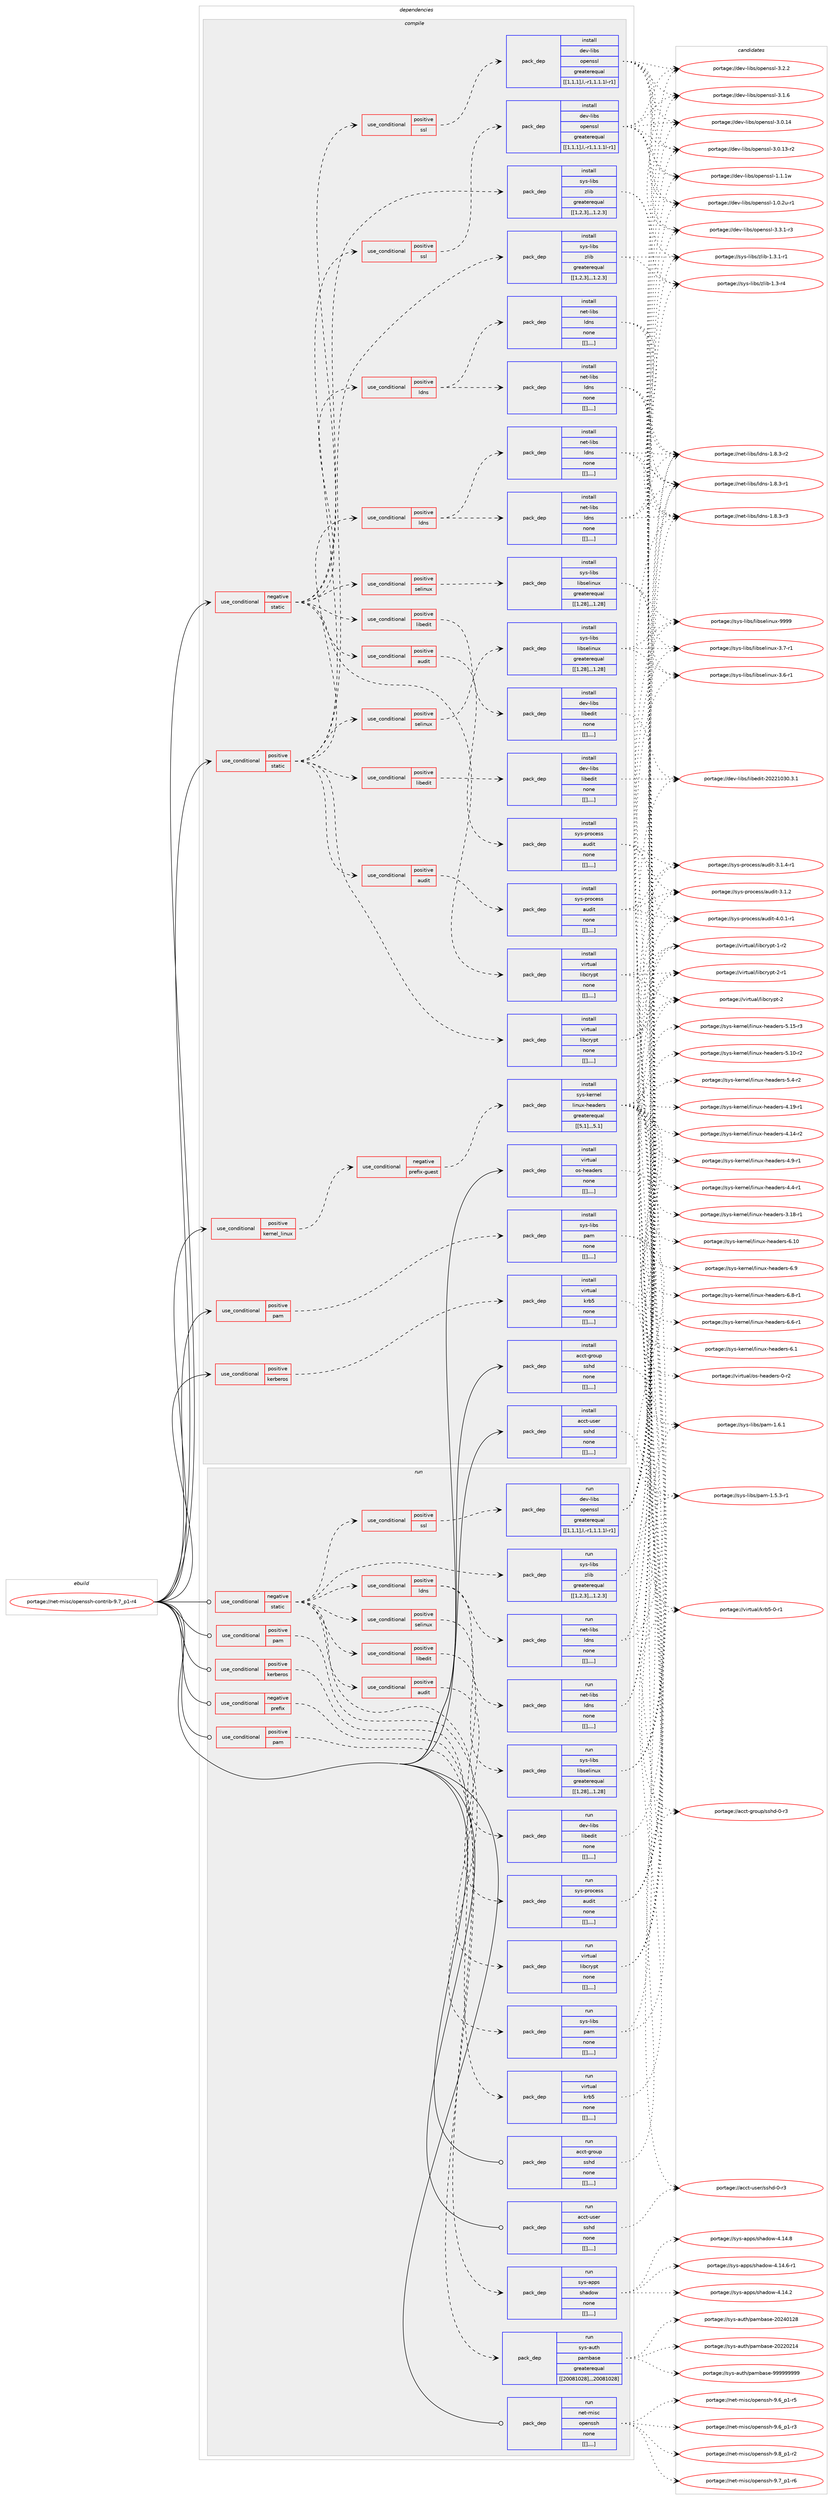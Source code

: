 digraph prolog {

# *************
# Graph options
# *************

newrank=true;
concentrate=true;
compound=true;
graph [rankdir=LR,fontname=Helvetica,fontsize=10,ranksep=1.5];#, ranksep=2.5, nodesep=0.2];
edge  [arrowhead=vee];
node  [fontname=Helvetica,fontsize=10];

# **********
# The ebuild
# **********

subgraph cluster_leftcol {
color=gray;
label=<<i>ebuild</i>>;
id [label="portage://net-misc/openssh-contrib-9.7_p1-r4", color=red, width=4, href="../net-misc/openssh-contrib-9.7_p1-r4.svg"];
}

# ****************
# The dependencies
# ****************

subgraph cluster_midcol {
color=gray;
label=<<i>dependencies</i>>;
subgraph cluster_compile {
fillcolor="#eeeeee";
style=filled;
label=<<i>compile</i>>;
subgraph cond102450 {
dependency390715 [label=<<TABLE BORDER="0" CELLBORDER="1" CELLSPACING="0" CELLPADDING="4"><TR><TD ROWSPAN="3" CELLPADDING="10">use_conditional</TD></TR><TR><TD>negative</TD></TR><TR><TD>static</TD></TR></TABLE>>, shape=none, color=red];
subgraph cond102451 {
dependency390716 [label=<<TABLE BORDER="0" CELLBORDER="1" CELLSPACING="0" CELLPADDING="4"><TR><TD ROWSPAN="3" CELLPADDING="10">use_conditional</TD></TR><TR><TD>positive</TD></TR><TR><TD>audit</TD></TR></TABLE>>, shape=none, color=red];
subgraph pack285420 {
dependency390717 [label=<<TABLE BORDER="0" CELLBORDER="1" CELLSPACING="0" CELLPADDING="4" WIDTH="220"><TR><TD ROWSPAN="6" CELLPADDING="30">pack_dep</TD></TR><TR><TD WIDTH="110">install</TD></TR><TR><TD>sys-process</TD></TR><TR><TD>audit</TD></TR><TR><TD>none</TD></TR><TR><TD>[[],,,,]</TD></TR></TABLE>>, shape=none, color=blue];
}
dependency390716:e -> dependency390717:w [weight=20,style="dashed",arrowhead="vee"];
}
dependency390715:e -> dependency390716:w [weight=20,style="dashed",arrowhead="vee"];
subgraph cond102452 {
dependency390718 [label=<<TABLE BORDER="0" CELLBORDER="1" CELLSPACING="0" CELLPADDING="4"><TR><TD ROWSPAN="3" CELLPADDING="10">use_conditional</TD></TR><TR><TD>positive</TD></TR><TR><TD>ldns</TD></TR></TABLE>>, shape=none, color=red];
subgraph pack285421 {
dependency390719 [label=<<TABLE BORDER="0" CELLBORDER="1" CELLSPACING="0" CELLPADDING="4" WIDTH="220"><TR><TD ROWSPAN="6" CELLPADDING="30">pack_dep</TD></TR><TR><TD WIDTH="110">install</TD></TR><TR><TD>net-libs</TD></TR><TR><TD>ldns</TD></TR><TR><TD>none</TD></TR><TR><TD>[[],,,,]</TD></TR></TABLE>>, shape=none, color=blue];
}
dependency390718:e -> dependency390719:w [weight=20,style="dashed",arrowhead="vee"];
subgraph pack285422 {
dependency390720 [label=<<TABLE BORDER="0" CELLBORDER="1" CELLSPACING="0" CELLPADDING="4" WIDTH="220"><TR><TD ROWSPAN="6" CELLPADDING="30">pack_dep</TD></TR><TR><TD WIDTH="110">install</TD></TR><TR><TD>net-libs</TD></TR><TR><TD>ldns</TD></TR><TR><TD>none</TD></TR><TR><TD>[[],,,,]</TD></TR></TABLE>>, shape=none, color=blue];
}
dependency390718:e -> dependency390720:w [weight=20,style="dashed",arrowhead="vee"];
}
dependency390715:e -> dependency390718:w [weight=20,style="dashed",arrowhead="vee"];
subgraph cond102453 {
dependency390721 [label=<<TABLE BORDER="0" CELLBORDER="1" CELLSPACING="0" CELLPADDING="4"><TR><TD ROWSPAN="3" CELLPADDING="10">use_conditional</TD></TR><TR><TD>positive</TD></TR><TR><TD>libedit</TD></TR></TABLE>>, shape=none, color=red];
subgraph pack285423 {
dependency390722 [label=<<TABLE BORDER="0" CELLBORDER="1" CELLSPACING="0" CELLPADDING="4" WIDTH="220"><TR><TD ROWSPAN="6" CELLPADDING="30">pack_dep</TD></TR><TR><TD WIDTH="110">install</TD></TR><TR><TD>dev-libs</TD></TR><TR><TD>libedit</TD></TR><TR><TD>none</TD></TR><TR><TD>[[],,,,]</TD></TR></TABLE>>, shape=none, color=blue];
}
dependency390721:e -> dependency390722:w [weight=20,style="dashed",arrowhead="vee"];
}
dependency390715:e -> dependency390721:w [weight=20,style="dashed",arrowhead="vee"];
subgraph cond102454 {
dependency390723 [label=<<TABLE BORDER="0" CELLBORDER="1" CELLSPACING="0" CELLPADDING="4"><TR><TD ROWSPAN="3" CELLPADDING="10">use_conditional</TD></TR><TR><TD>positive</TD></TR><TR><TD>selinux</TD></TR></TABLE>>, shape=none, color=red];
subgraph pack285424 {
dependency390724 [label=<<TABLE BORDER="0" CELLBORDER="1" CELLSPACING="0" CELLPADDING="4" WIDTH="220"><TR><TD ROWSPAN="6" CELLPADDING="30">pack_dep</TD></TR><TR><TD WIDTH="110">install</TD></TR><TR><TD>sys-libs</TD></TR><TR><TD>libselinux</TD></TR><TR><TD>greaterequal</TD></TR><TR><TD>[[1,28],,,1.28]</TD></TR></TABLE>>, shape=none, color=blue];
}
dependency390723:e -> dependency390724:w [weight=20,style="dashed",arrowhead="vee"];
}
dependency390715:e -> dependency390723:w [weight=20,style="dashed",arrowhead="vee"];
subgraph cond102455 {
dependency390725 [label=<<TABLE BORDER="0" CELLBORDER="1" CELLSPACING="0" CELLPADDING="4"><TR><TD ROWSPAN="3" CELLPADDING="10">use_conditional</TD></TR><TR><TD>positive</TD></TR><TR><TD>ssl</TD></TR></TABLE>>, shape=none, color=red];
subgraph pack285425 {
dependency390726 [label=<<TABLE BORDER="0" CELLBORDER="1" CELLSPACING="0" CELLPADDING="4" WIDTH="220"><TR><TD ROWSPAN="6" CELLPADDING="30">pack_dep</TD></TR><TR><TD WIDTH="110">install</TD></TR><TR><TD>dev-libs</TD></TR><TR><TD>openssl</TD></TR><TR><TD>greaterequal</TD></TR><TR><TD>[[1,1,1],l,-r1,1.1.1l-r1]</TD></TR></TABLE>>, shape=none, color=blue];
}
dependency390725:e -> dependency390726:w [weight=20,style="dashed",arrowhead="vee"];
}
dependency390715:e -> dependency390725:w [weight=20,style="dashed",arrowhead="vee"];
subgraph pack285426 {
dependency390727 [label=<<TABLE BORDER="0" CELLBORDER="1" CELLSPACING="0" CELLPADDING="4" WIDTH="220"><TR><TD ROWSPAN="6" CELLPADDING="30">pack_dep</TD></TR><TR><TD WIDTH="110">install</TD></TR><TR><TD>virtual</TD></TR><TR><TD>libcrypt</TD></TR><TR><TD>none</TD></TR><TR><TD>[[],,,,]</TD></TR></TABLE>>, shape=none, color=blue];
}
dependency390715:e -> dependency390727:w [weight=20,style="dashed",arrowhead="vee"];
subgraph pack285427 {
dependency390728 [label=<<TABLE BORDER="0" CELLBORDER="1" CELLSPACING="0" CELLPADDING="4" WIDTH="220"><TR><TD ROWSPAN="6" CELLPADDING="30">pack_dep</TD></TR><TR><TD WIDTH="110">install</TD></TR><TR><TD>sys-libs</TD></TR><TR><TD>zlib</TD></TR><TR><TD>greaterequal</TD></TR><TR><TD>[[1,2,3],,,1.2.3]</TD></TR></TABLE>>, shape=none, color=blue];
}
dependency390715:e -> dependency390728:w [weight=20,style="dashed",arrowhead="vee"];
}
id:e -> dependency390715:w [weight=20,style="solid",arrowhead="vee"];
subgraph cond102456 {
dependency390729 [label=<<TABLE BORDER="0" CELLBORDER="1" CELLSPACING="0" CELLPADDING="4"><TR><TD ROWSPAN="3" CELLPADDING="10">use_conditional</TD></TR><TR><TD>positive</TD></TR><TR><TD>kerberos</TD></TR></TABLE>>, shape=none, color=red];
subgraph pack285428 {
dependency390730 [label=<<TABLE BORDER="0" CELLBORDER="1" CELLSPACING="0" CELLPADDING="4" WIDTH="220"><TR><TD ROWSPAN="6" CELLPADDING="30">pack_dep</TD></TR><TR><TD WIDTH="110">install</TD></TR><TR><TD>virtual</TD></TR><TR><TD>krb5</TD></TR><TR><TD>none</TD></TR><TR><TD>[[],,,,]</TD></TR></TABLE>>, shape=none, color=blue];
}
dependency390729:e -> dependency390730:w [weight=20,style="dashed",arrowhead="vee"];
}
id:e -> dependency390729:w [weight=20,style="solid",arrowhead="vee"];
subgraph cond102457 {
dependency390731 [label=<<TABLE BORDER="0" CELLBORDER="1" CELLSPACING="0" CELLPADDING="4"><TR><TD ROWSPAN="3" CELLPADDING="10">use_conditional</TD></TR><TR><TD>positive</TD></TR><TR><TD>kernel_linux</TD></TR></TABLE>>, shape=none, color=red];
subgraph cond102458 {
dependency390732 [label=<<TABLE BORDER="0" CELLBORDER="1" CELLSPACING="0" CELLPADDING="4"><TR><TD ROWSPAN="3" CELLPADDING="10">use_conditional</TD></TR><TR><TD>negative</TD></TR><TR><TD>prefix-guest</TD></TR></TABLE>>, shape=none, color=red];
subgraph pack285429 {
dependency390733 [label=<<TABLE BORDER="0" CELLBORDER="1" CELLSPACING="0" CELLPADDING="4" WIDTH="220"><TR><TD ROWSPAN="6" CELLPADDING="30">pack_dep</TD></TR><TR><TD WIDTH="110">install</TD></TR><TR><TD>sys-kernel</TD></TR><TR><TD>linux-headers</TD></TR><TR><TD>greaterequal</TD></TR><TR><TD>[[5,1],,,5.1]</TD></TR></TABLE>>, shape=none, color=blue];
}
dependency390732:e -> dependency390733:w [weight=20,style="dashed",arrowhead="vee"];
}
dependency390731:e -> dependency390732:w [weight=20,style="dashed",arrowhead="vee"];
}
id:e -> dependency390731:w [weight=20,style="solid",arrowhead="vee"];
subgraph cond102459 {
dependency390734 [label=<<TABLE BORDER="0" CELLBORDER="1" CELLSPACING="0" CELLPADDING="4"><TR><TD ROWSPAN="3" CELLPADDING="10">use_conditional</TD></TR><TR><TD>positive</TD></TR><TR><TD>pam</TD></TR></TABLE>>, shape=none, color=red];
subgraph pack285430 {
dependency390735 [label=<<TABLE BORDER="0" CELLBORDER="1" CELLSPACING="0" CELLPADDING="4" WIDTH="220"><TR><TD ROWSPAN="6" CELLPADDING="30">pack_dep</TD></TR><TR><TD WIDTH="110">install</TD></TR><TR><TD>sys-libs</TD></TR><TR><TD>pam</TD></TR><TR><TD>none</TD></TR><TR><TD>[[],,,,]</TD></TR></TABLE>>, shape=none, color=blue];
}
dependency390734:e -> dependency390735:w [weight=20,style="dashed",arrowhead="vee"];
}
id:e -> dependency390734:w [weight=20,style="solid",arrowhead="vee"];
subgraph cond102460 {
dependency390736 [label=<<TABLE BORDER="0" CELLBORDER="1" CELLSPACING="0" CELLPADDING="4"><TR><TD ROWSPAN="3" CELLPADDING="10">use_conditional</TD></TR><TR><TD>positive</TD></TR><TR><TD>static</TD></TR></TABLE>>, shape=none, color=red];
subgraph cond102461 {
dependency390737 [label=<<TABLE BORDER="0" CELLBORDER="1" CELLSPACING="0" CELLPADDING="4"><TR><TD ROWSPAN="3" CELLPADDING="10">use_conditional</TD></TR><TR><TD>positive</TD></TR><TR><TD>audit</TD></TR></TABLE>>, shape=none, color=red];
subgraph pack285431 {
dependency390738 [label=<<TABLE BORDER="0" CELLBORDER="1" CELLSPACING="0" CELLPADDING="4" WIDTH="220"><TR><TD ROWSPAN="6" CELLPADDING="30">pack_dep</TD></TR><TR><TD WIDTH="110">install</TD></TR><TR><TD>sys-process</TD></TR><TR><TD>audit</TD></TR><TR><TD>none</TD></TR><TR><TD>[[],,,,]</TD></TR></TABLE>>, shape=none, color=blue];
}
dependency390737:e -> dependency390738:w [weight=20,style="dashed",arrowhead="vee"];
}
dependency390736:e -> dependency390737:w [weight=20,style="dashed",arrowhead="vee"];
subgraph cond102462 {
dependency390739 [label=<<TABLE BORDER="0" CELLBORDER="1" CELLSPACING="0" CELLPADDING="4"><TR><TD ROWSPAN="3" CELLPADDING="10">use_conditional</TD></TR><TR><TD>positive</TD></TR><TR><TD>ldns</TD></TR></TABLE>>, shape=none, color=red];
subgraph pack285432 {
dependency390740 [label=<<TABLE BORDER="0" CELLBORDER="1" CELLSPACING="0" CELLPADDING="4" WIDTH="220"><TR><TD ROWSPAN="6" CELLPADDING="30">pack_dep</TD></TR><TR><TD WIDTH="110">install</TD></TR><TR><TD>net-libs</TD></TR><TR><TD>ldns</TD></TR><TR><TD>none</TD></TR><TR><TD>[[],,,,]</TD></TR></TABLE>>, shape=none, color=blue];
}
dependency390739:e -> dependency390740:w [weight=20,style="dashed",arrowhead="vee"];
subgraph pack285433 {
dependency390741 [label=<<TABLE BORDER="0" CELLBORDER="1" CELLSPACING="0" CELLPADDING="4" WIDTH="220"><TR><TD ROWSPAN="6" CELLPADDING="30">pack_dep</TD></TR><TR><TD WIDTH="110">install</TD></TR><TR><TD>net-libs</TD></TR><TR><TD>ldns</TD></TR><TR><TD>none</TD></TR><TR><TD>[[],,,,]</TD></TR></TABLE>>, shape=none, color=blue];
}
dependency390739:e -> dependency390741:w [weight=20,style="dashed",arrowhead="vee"];
}
dependency390736:e -> dependency390739:w [weight=20,style="dashed",arrowhead="vee"];
subgraph cond102463 {
dependency390742 [label=<<TABLE BORDER="0" CELLBORDER="1" CELLSPACING="0" CELLPADDING="4"><TR><TD ROWSPAN="3" CELLPADDING="10">use_conditional</TD></TR><TR><TD>positive</TD></TR><TR><TD>libedit</TD></TR></TABLE>>, shape=none, color=red];
subgraph pack285434 {
dependency390743 [label=<<TABLE BORDER="0" CELLBORDER="1" CELLSPACING="0" CELLPADDING="4" WIDTH="220"><TR><TD ROWSPAN="6" CELLPADDING="30">pack_dep</TD></TR><TR><TD WIDTH="110">install</TD></TR><TR><TD>dev-libs</TD></TR><TR><TD>libedit</TD></TR><TR><TD>none</TD></TR><TR><TD>[[],,,,]</TD></TR></TABLE>>, shape=none, color=blue];
}
dependency390742:e -> dependency390743:w [weight=20,style="dashed",arrowhead="vee"];
}
dependency390736:e -> dependency390742:w [weight=20,style="dashed",arrowhead="vee"];
subgraph cond102464 {
dependency390744 [label=<<TABLE BORDER="0" CELLBORDER="1" CELLSPACING="0" CELLPADDING="4"><TR><TD ROWSPAN="3" CELLPADDING="10">use_conditional</TD></TR><TR><TD>positive</TD></TR><TR><TD>selinux</TD></TR></TABLE>>, shape=none, color=red];
subgraph pack285435 {
dependency390745 [label=<<TABLE BORDER="0" CELLBORDER="1" CELLSPACING="0" CELLPADDING="4" WIDTH="220"><TR><TD ROWSPAN="6" CELLPADDING="30">pack_dep</TD></TR><TR><TD WIDTH="110">install</TD></TR><TR><TD>sys-libs</TD></TR><TR><TD>libselinux</TD></TR><TR><TD>greaterequal</TD></TR><TR><TD>[[1,28],,,1.28]</TD></TR></TABLE>>, shape=none, color=blue];
}
dependency390744:e -> dependency390745:w [weight=20,style="dashed",arrowhead="vee"];
}
dependency390736:e -> dependency390744:w [weight=20,style="dashed",arrowhead="vee"];
subgraph cond102465 {
dependency390746 [label=<<TABLE BORDER="0" CELLBORDER="1" CELLSPACING="0" CELLPADDING="4"><TR><TD ROWSPAN="3" CELLPADDING="10">use_conditional</TD></TR><TR><TD>positive</TD></TR><TR><TD>ssl</TD></TR></TABLE>>, shape=none, color=red];
subgraph pack285436 {
dependency390747 [label=<<TABLE BORDER="0" CELLBORDER="1" CELLSPACING="0" CELLPADDING="4" WIDTH="220"><TR><TD ROWSPAN="6" CELLPADDING="30">pack_dep</TD></TR><TR><TD WIDTH="110">install</TD></TR><TR><TD>dev-libs</TD></TR><TR><TD>openssl</TD></TR><TR><TD>greaterequal</TD></TR><TR><TD>[[1,1,1],l,-r1,1.1.1l-r1]</TD></TR></TABLE>>, shape=none, color=blue];
}
dependency390746:e -> dependency390747:w [weight=20,style="dashed",arrowhead="vee"];
}
dependency390736:e -> dependency390746:w [weight=20,style="dashed",arrowhead="vee"];
subgraph pack285437 {
dependency390748 [label=<<TABLE BORDER="0" CELLBORDER="1" CELLSPACING="0" CELLPADDING="4" WIDTH="220"><TR><TD ROWSPAN="6" CELLPADDING="30">pack_dep</TD></TR><TR><TD WIDTH="110">install</TD></TR><TR><TD>virtual</TD></TR><TR><TD>libcrypt</TD></TR><TR><TD>none</TD></TR><TR><TD>[[],,,,]</TD></TR></TABLE>>, shape=none, color=blue];
}
dependency390736:e -> dependency390748:w [weight=20,style="dashed",arrowhead="vee"];
subgraph pack285438 {
dependency390749 [label=<<TABLE BORDER="0" CELLBORDER="1" CELLSPACING="0" CELLPADDING="4" WIDTH="220"><TR><TD ROWSPAN="6" CELLPADDING="30">pack_dep</TD></TR><TR><TD WIDTH="110">install</TD></TR><TR><TD>sys-libs</TD></TR><TR><TD>zlib</TD></TR><TR><TD>greaterequal</TD></TR><TR><TD>[[1,2,3],,,1.2.3]</TD></TR></TABLE>>, shape=none, color=blue];
}
dependency390736:e -> dependency390749:w [weight=20,style="dashed",arrowhead="vee"];
}
id:e -> dependency390736:w [weight=20,style="solid",arrowhead="vee"];
subgraph pack285439 {
dependency390750 [label=<<TABLE BORDER="0" CELLBORDER="1" CELLSPACING="0" CELLPADDING="4" WIDTH="220"><TR><TD ROWSPAN="6" CELLPADDING="30">pack_dep</TD></TR><TR><TD WIDTH="110">install</TD></TR><TR><TD>acct-group</TD></TR><TR><TD>sshd</TD></TR><TR><TD>none</TD></TR><TR><TD>[[],,,,]</TD></TR></TABLE>>, shape=none, color=blue];
}
id:e -> dependency390750:w [weight=20,style="solid",arrowhead="vee"];
subgraph pack285440 {
dependency390751 [label=<<TABLE BORDER="0" CELLBORDER="1" CELLSPACING="0" CELLPADDING="4" WIDTH="220"><TR><TD ROWSPAN="6" CELLPADDING="30">pack_dep</TD></TR><TR><TD WIDTH="110">install</TD></TR><TR><TD>acct-user</TD></TR><TR><TD>sshd</TD></TR><TR><TD>none</TD></TR><TR><TD>[[],,,,]</TD></TR></TABLE>>, shape=none, color=blue];
}
id:e -> dependency390751:w [weight=20,style="solid",arrowhead="vee"];
subgraph pack285441 {
dependency390752 [label=<<TABLE BORDER="0" CELLBORDER="1" CELLSPACING="0" CELLPADDING="4" WIDTH="220"><TR><TD ROWSPAN="6" CELLPADDING="30">pack_dep</TD></TR><TR><TD WIDTH="110">install</TD></TR><TR><TD>virtual</TD></TR><TR><TD>os-headers</TD></TR><TR><TD>none</TD></TR><TR><TD>[[],,,,]</TD></TR></TABLE>>, shape=none, color=blue];
}
id:e -> dependency390752:w [weight=20,style="solid",arrowhead="vee"];
}
subgraph cluster_compileandrun {
fillcolor="#eeeeee";
style=filled;
label=<<i>compile and run</i>>;
}
subgraph cluster_run {
fillcolor="#eeeeee";
style=filled;
label=<<i>run</i>>;
subgraph cond102466 {
dependency390753 [label=<<TABLE BORDER="0" CELLBORDER="1" CELLSPACING="0" CELLPADDING="4"><TR><TD ROWSPAN="3" CELLPADDING="10">use_conditional</TD></TR><TR><TD>negative</TD></TR><TR><TD>prefix</TD></TR></TABLE>>, shape=none, color=red];
subgraph pack285442 {
dependency390754 [label=<<TABLE BORDER="0" CELLBORDER="1" CELLSPACING="0" CELLPADDING="4" WIDTH="220"><TR><TD ROWSPAN="6" CELLPADDING="30">pack_dep</TD></TR><TR><TD WIDTH="110">run</TD></TR><TR><TD>sys-apps</TD></TR><TR><TD>shadow</TD></TR><TR><TD>none</TD></TR><TR><TD>[[],,,,]</TD></TR></TABLE>>, shape=none, color=blue];
}
dependency390753:e -> dependency390754:w [weight=20,style="dashed",arrowhead="vee"];
}
id:e -> dependency390753:w [weight=20,style="solid",arrowhead="odot"];
subgraph cond102467 {
dependency390755 [label=<<TABLE BORDER="0" CELLBORDER="1" CELLSPACING="0" CELLPADDING="4"><TR><TD ROWSPAN="3" CELLPADDING="10">use_conditional</TD></TR><TR><TD>negative</TD></TR><TR><TD>static</TD></TR></TABLE>>, shape=none, color=red];
subgraph cond102468 {
dependency390756 [label=<<TABLE BORDER="0" CELLBORDER="1" CELLSPACING="0" CELLPADDING="4"><TR><TD ROWSPAN="3" CELLPADDING="10">use_conditional</TD></TR><TR><TD>positive</TD></TR><TR><TD>audit</TD></TR></TABLE>>, shape=none, color=red];
subgraph pack285443 {
dependency390757 [label=<<TABLE BORDER="0" CELLBORDER="1" CELLSPACING="0" CELLPADDING="4" WIDTH="220"><TR><TD ROWSPAN="6" CELLPADDING="30">pack_dep</TD></TR><TR><TD WIDTH="110">run</TD></TR><TR><TD>sys-process</TD></TR><TR><TD>audit</TD></TR><TR><TD>none</TD></TR><TR><TD>[[],,,,]</TD></TR></TABLE>>, shape=none, color=blue];
}
dependency390756:e -> dependency390757:w [weight=20,style="dashed",arrowhead="vee"];
}
dependency390755:e -> dependency390756:w [weight=20,style="dashed",arrowhead="vee"];
subgraph cond102469 {
dependency390758 [label=<<TABLE BORDER="0" CELLBORDER="1" CELLSPACING="0" CELLPADDING="4"><TR><TD ROWSPAN="3" CELLPADDING="10">use_conditional</TD></TR><TR><TD>positive</TD></TR><TR><TD>ldns</TD></TR></TABLE>>, shape=none, color=red];
subgraph pack285444 {
dependency390759 [label=<<TABLE BORDER="0" CELLBORDER="1" CELLSPACING="0" CELLPADDING="4" WIDTH="220"><TR><TD ROWSPAN="6" CELLPADDING="30">pack_dep</TD></TR><TR><TD WIDTH="110">run</TD></TR><TR><TD>net-libs</TD></TR><TR><TD>ldns</TD></TR><TR><TD>none</TD></TR><TR><TD>[[],,,,]</TD></TR></TABLE>>, shape=none, color=blue];
}
dependency390758:e -> dependency390759:w [weight=20,style="dashed",arrowhead="vee"];
subgraph pack285445 {
dependency390760 [label=<<TABLE BORDER="0" CELLBORDER="1" CELLSPACING="0" CELLPADDING="4" WIDTH="220"><TR><TD ROWSPAN="6" CELLPADDING="30">pack_dep</TD></TR><TR><TD WIDTH="110">run</TD></TR><TR><TD>net-libs</TD></TR><TR><TD>ldns</TD></TR><TR><TD>none</TD></TR><TR><TD>[[],,,,]</TD></TR></TABLE>>, shape=none, color=blue];
}
dependency390758:e -> dependency390760:w [weight=20,style="dashed",arrowhead="vee"];
}
dependency390755:e -> dependency390758:w [weight=20,style="dashed",arrowhead="vee"];
subgraph cond102470 {
dependency390761 [label=<<TABLE BORDER="0" CELLBORDER="1" CELLSPACING="0" CELLPADDING="4"><TR><TD ROWSPAN="3" CELLPADDING="10">use_conditional</TD></TR><TR><TD>positive</TD></TR><TR><TD>libedit</TD></TR></TABLE>>, shape=none, color=red];
subgraph pack285446 {
dependency390762 [label=<<TABLE BORDER="0" CELLBORDER="1" CELLSPACING="0" CELLPADDING="4" WIDTH="220"><TR><TD ROWSPAN="6" CELLPADDING="30">pack_dep</TD></TR><TR><TD WIDTH="110">run</TD></TR><TR><TD>dev-libs</TD></TR><TR><TD>libedit</TD></TR><TR><TD>none</TD></TR><TR><TD>[[],,,,]</TD></TR></TABLE>>, shape=none, color=blue];
}
dependency390761:e -> dependency390762:w [weight=20,style="dashed",arrowhead="vee"];
}
dependency390755:e -> dependency390761:w [weight=20,style="dashed",arrowhead="vee"];
subgraph cond102471 {
dependency390763 [label=<<TABLE BORDER="0" CELLBORDER="1" CELLSPACING="0" CELLPADDING="4"><TR><TD ROWSPAN="3" CELLPADDING="10">use_conditional</TD></TR><TR><TD>positive</TD></TR><TR><TD>selinux</TD></TR></TABLE>>, shape=none, color=red];
subgraph pack285447 {
dependency390764 [label=<<TABLE BORDER="0" CELLBORDER="1" CELLSPACING="0" CELLPADDING="4" WIDTH="220"><TR><TD ROWSPAN="6" CELLPADDING="30">pack_dep</TD></TR><TR><TD WIDTH="110">run</TD></TR><TR><TD>sys-libs</TD></TR><TR><TD>libselinux</TD></TR><TR><TD>greaterequal</TD></TR><TR><TD>[[1,28],,,1.28]</TD></TR></TABLE>>, shape=none, color=blue];
}
dependency390763:e -> dependency390764:w [weight=20,style="dashed",arrowhead="vee"];
}
dependency390755:e -> dependency390763:w [weight=20,style="dashed",arrowhead="vee"];
subgraph cond102472 {
dependency390765 [label=<<TABLE BORDER="0" CELLBORDER="1" CELLSPACING="0" CELLPADDING="4"><TR><TD ROWSPAN="3" CELLPADDING="10">use_conditional</TD></TR><TR><TD>positive</TD></TR><TR><TD>ssl</TD></TR></TABLE>>, shape=none, color=red];
subgraph pack285448 {
dependency390766 [label=<<TABLE BORDER="0" CELLBORDER="1" CELLSPACING="0" CELLPADDING="4" WIDTH="220"><TR><TD ROWSPAN="6" CELLPADDING="30">pack_dep</TD></TR><TR><TD WIDTH="110">run</TD></TR><TR><TD>dev-libs</TD></TR><TR><TD>openssl</TD></TR><TR><TD>greaterequal</TD></TR><TR><TD>[[1,1,1],l,-r1,1.1.1l-r1]</TD></TR></TABLE>>, shape=none, color=blue];
}
dependency390765:e -> dependency390766:w [weight=20,style="dashed",arrowhead="vee"];
}
dependency390755:e -> dependency390765:w [weight=20,style="dashed",arrowhead="vee"];
subgraph pack285449 {
dependency390767 [label=<<TABLE BORDER="0" CELLBORDER="1" CELLSPACING="0" CELLPADDING="4" WIDTH="220"><TR><TD ROWSPAN="6" CELLPADDING="30">pack_dep</TD></TR><TR><TD WIDTH="110">run</TD></TR><TR><TD>virtual</TD></TR><TR><TD>libcrypt</TD></TR><TR><TD>none</TD></TR><TR><TD>[[],,,,]</TD></TR></TABLE>>, shape=none, color=blue];
}
dependency390755:e -> dependency390767:w [weight=20,style="dashed",arrowhead="vee"];
subgraph pack285450 {
dependency390768 [label=<<TABLE BORDER="0" CELLBORDER="1" CELLSPACING="0" CELLPADDING="4" WIDTH="220"><TR><TD ROWSPAN="6" CELLPADDING="30">pack_dep</TD></TR><TR><TD WIDTH="110">run</TD></TR><TR><TD>sys-libs</TD></TR><TR><TD>zlib</TD></TR><TR><TD>greaterequal</TD></TR><TR><TD>[[1,2,3],,,1.2.3]</TD></TR></TABLE>>, shape=none, color=blue];
}
dependency390755:e -> dependency390768:w [weight=20,style="dashed",arrowhead="vee"];
}
id:e -> dependency390755:w [weight=20,style="solid",arrowhead="odot"];
subgraph cond102473 {
dependency390769 [label=<<TABLE BORDER="0" CELLBORDER="1" CELLSPACING="0" CELLPADDING="4"><TR><TD ROWSPAN="3" CELLPADDING="10">use_conditional</TD></TR><TR><TD>positive</TD></TR><TR><TD>kerberos</TD></TR></TABLE>>, shape=none, color=red];
subgraph pack285451 {
dependency390770 [label=<<TABLE BORDER="0" CELLBORDER="1" CELLSPACING="0" CELLPADDING="4" WIDTH="220"><TR><TD ROWSPAN="6" CELLPADDING="30">pack_dep</TD></TR><TR><TD WIDTH="110">run</TD></TR><TR><TD>virtual</TD></TR><TR><TD>krb5</TD></TR><TR><TD>none</TD></TR><TR><TD>[[],,,,]</TD></TR></TABLE>>, shape=none, color=blue];
}
dependency390769:e -> dependency390770:w [weight=20,style="dashed",arrowhead="vee"];
}
id:e -> dependency390769:w [weight=20,style="solid",arrowhead="odot"];
subgraph cond102474 {
dependency390771 [label=<<TABLE BORDER="0" CELLBORDER="1" CELLSPACING="0" CELLPADDING="4"><TR><TD ROWSPAN="3" CELLPADDING="10">use_conditional</TD></TR><TR><TD>positive</TD></TR><TR><TD>pam</TD></TR></TABLE>>, shape=none, color=red];
subgraph pack285452 {
dependency390772 [label=<<TABLE BORDER="0" CELLBORDER="1" CELLSPACING="0" CELLPADDING="4" WIDTH="220"><TR><TD ROWSPAN="6" CELLPADDING="30">pack_dep</TD></TR><TR><TD WIDTH="110">run</TD></TR><TR><TD>sys-auth</TD></TR><TR><TD>pambase</TD></TR><TR><TD>greaterequal</TD></TR><TR><TD>[[20081028],,,20081028]</TD></TR></TABLE>>, shape=none, color=blue];
}
dependency390771:e -> dependency390772:w [weight=20,style="dashed",arrowhead="vee"];
}
id:e -> dependency390771:w [weight=20,style="solid",arrowhead="odot"];
subgraph cond102475 {
dependency390773 [label=<<TABLE BORDER="0" CELLBORDER="1" CELLSPACING="0" CELLPADDING="4"><TR><TD ROWSPAN="3" CELLPADDING="10">use_conditional</TD></TR><TR><TD>positive</TD></TR><TR><TD>pam</TD></TR></TABLE>>, shape=none, color=red];
subgraph pack285453 {
dependency390774 [label=<<TABLE BORDER="0" CELLBORDER="1" CELLSPACING="0" CELLPADDING="4" WIDTH="220"><TR><TD ROWSPAN="6" CELLPADDING="30">pack_dep</TD></TR><TR><TD WIDTH="110">run</TD></TR><TR><TD>sys-libs</TD></TR><TR><TD>pam</TD></TR><TR><TD>none</TD></TR><TR><TD>[[],,,,]</TD></TR></TABLE>>, shape=none, color=blue];
}
dependency390773:e -> dependency390774:w [weight=20,style="dashed",arrowhead="vee"];
}
id:e -> dependency390773:w [weight=20,style="solid",arrowhead="odot"];
subgraph pack285454 {
dependency390775 [label=<<TABLE BORDER="0" CELLBORDER="1" CELLSPACING="0" CELLPADDING="4" WIDTH="220"><TR><TD ROWSPAN="6" CELLPADDING="30">pack_dep</TD></TR><TR><TD WIDTH="110">run</TD></TR><TR><TD>acct-group</TD></TR><TR><TD>sshd</TD></TR><TR><TD>none</TD></TR><TR><TD>[[],,,,]</TD></TR></TABLE>>, shape=none, color=blue];
}
id:e -> dependency390775:w [weight=20,style="solid",arrowhead="odot"];
subgraph pack285455 {
dependency390776 [label=<<TABLE BORDER="0" CELLBORDER="1" CELLSPACING="0" CELLPADDING="4" WIDTH="220"><TR><TD ROWSPAN="6" CELLPADDING="30">pack_dep</TD></TR><TR><TD WIDTH="110">run</TD></TR><TR><TD>acct-user</TD></TR><TR><TD>sshd</TD></TR><TR><TD>none</TD></TR><TR><TD>[[],,,,]</TD></TR></TABLE>>, shape=none, color=blue];
}
id:e -> dependency390776:w [weight=20,style="solid",arrowhead="odot"];
subgraph pack285456 {
dependency390777 [label=<<TABLE BORDER="0" CELLBORDER="1" CELLSPACING="0" CELLPADDING="4" WIDTH="220"><TR><TD ROWSPAN="6" CELLPADDING="30">pack_dep</TD></TR><TR><TD WIDTH="110">run</TD></TR><TR><TD>net-misc</TD></TR><TR><TD>openssh</TD></TR><TR><TD>none</TD></TR><TR><TD>[[],,,,]</TD></TR></TABLE>>, shape=none, color=blue];
}
id:e -> dependency390777:w [weight=20,style="solid",arrowhead="odot"];
}
}

# **************
# The candidates
# **************

subgraph cluster_choices {
rank=same;
color=gray;
label=<<i>candidates</i>>;

subgraph choice285420 {
color=black;
nodesep=1;
choice115121115451121141119910111511547971171001051164552464846494511449 [label="portage://sys-process/audit-4.0.1-r1", color=red, width=4,href="../sys-process/audit-4.0.1-r1.svg"];
choice115121115451121141119910111511547971171001051164551464946524511449 [label="portage://sys-process/audit-3.1.4-r1", color=red, width=4,href="../sys-process/audit-3.1.4-r1.svg"];
choice11512111545112114111991011151154797117100105116455146494650 [label="portage://sys-process/audit-3.1.2", color=red, width=4,href="../sys-process/audit-3.1.2.svg"];
dependency390717:e -> choice115121115451121141119910111511547971171001051164552464846494511449:w [style=dotted,weight="100"];
dependency390717:e -> choice115121115451121141119910111511547971171001051164551464946524511449:w [style=dotted,weight="100"];
dependency390717:e -> choice11512111545112114111991011151154797117100105116455146494650:w [style=dotted,weight="100"];
}
subgraph choice285421 {
color=black;
nodesep=1;
choice1101011164510810598115471081001101154549465646514511451 [label="portage://net-libs/ldns-1.8.3-r3", color=red, width=4,href="../net-libs/ldns-1.8.3-r3.svg"];
choice1101011164510810598115471081001101154549465646514511450 [label="portage://net-libs/ldns-1.8.3-r2", color=red, width=4,href="../net-libs/ldns-1.8.3-r2.svg"];
choice1101011164510810598115471081001101154549465646514511449 [label="portage://net-libs/ldns-1.8.3-r1", color=red, width=4,href="../net-libs/ldns-1.8.3-r1.svg"];
dependency390719:e -> choice1101011164510810598115471081001101154549465646514511451:w [style=dotted,weight="100"];
dependency390719:e -> choice1101011164510810598115471081001101154549465646514511450:w [style=dotted,weight="100"];
dependency390719:e -> choice1101011164510810598115471081001101154549465646514511449:w [style=dotted,weight="100"];
}
subgraph choice285422 {
color=black;
nodesep=1;
choice1101011164510810598115471081001101154549465646514511451 [label="portage://net-libs/ldns-1.8.3-r3", color=red, width=4,href="../net-libs/ldns-1.8.3-r3.svg"];
choice1101011164510810598115471081001101154549465646514511450 [label="portage://net-libs/ldns-1.8.3-r2", color=red, width=4,href="../net-libs/ldns-1.8.3-r2.svg"];
choice1101011164510810598115471081001101154549465646514511449 [label="portage://net-libs/ldns-1.8.3-r1", color=red, width=4,href="../net-libs/ldns-1.8.3-r1.svg"];
dependency390720:e -> choice1101011164510810598115471081001101154549465646514511451:w [style=dotted,weight="100"];
dependency390720:e -> choice1101011164510810598115471081001101154549465646514511450:w [style=dotted,weight="100"];
dependency390720:e -> choice1101011164510810598115471081001101154549465646514511449:w [style=dotted,weight="100"];
}
subgraph choice285423 {
color=black;
nodesep=1;
choice1001011184510810598115471081059810110010511645504850504948514846514649 [label="portage://dev-libs/libedit-20221030.3.1", color=red, width=4,href="../dev-libs/libedit-20221030.3.1.svg"];
dependency390722:e -> choice1001011184510810598115471081059810110010511645504850504948514846514649:w [style=dotted,weight="100"];
}
subgraph choice285424 {
color=black;
nodesep=1;
choice115121115451081059811547108105981151011081051101171204557575757 [label="portage://sys-libs/libselinux-9999", color=red, width=4,href="../sys-libs/libselinux-9999.svg"];
choice11512111545108105981154710810598115101108105110117120455146554511449 [label="portage://sys-libs/libselinux-3.7-r1", color=red, width=4,href="../sys-libs/libselinux-3.7-r1.svg"];
choice11512111545108105981154710810598115101108105110117120455146544511449 [label="portage://sys-libs/libselinux-3.6-r1", color=red, width=4,href="../sys-libs/libselinux-3.6-r1.svg"];
dependency390724:e -> choice115121115451081059811547108105981151011081051101171204557575757:w [style=dotted,weight="100"];
dependency390724:e -> choice11512111545108105981154710810598115101108105110117120455146554511449:w [style=dotted,weight="100"];
dependency390724:e -> choice11512111545108105981154710810598115101108105110117120455146544511449:w [style=dotted,weight="100"];
}
subgraph choice285425 {
color=black;
nodesep=1;
choice1001011184510810598115471111121011101151151084551465146494511451 [label="portage://dev-libs/openssl-3.3.1-r3", color=red, width=4,href="../dev-libs/openssl-3.3.1-r3.svg"];
choice100101118451081059811547111112101110115115108455146504650 [label="portage://dev-libs/openssl-3.2.2", color=red, width=4,href="../dev-libs/openssl-3.2.2.svg"];
choice100101118451081059811547111112101110115115108455146494654 [label="portage://dev-libs/openssl-3.1.6", color=red, width=4,href="../dev-libs/openssl-3.1.6.svg"];
choice10010111845108105981154711111210111011511510845514648464952 [label="portage://dev-libs/openssl-3.0.14", color=red, width=4,href="../dev-libs/openssl-3.0.14.svg"];
choice100101118451081059811547111112101110115115108455146484649514511450 [label="portage://dev-libs/openssl-3.0.13-r2", color=red, width=4,href="../dev-libs/openssl-3.0.13-r2.svg"];
choice100101118451081059811547111112101110115115108454946494649119 [label="portage://dev-libs/openssl-1.1.1w", color=red, width=4,href="../dev-libs/openssl-1.1.1w.svg"];
choice1001011184510810598115471111121011101151151084549464846501174511449 [label="portage://dev-libs/openssl-1.0.2u-r1", color=red, width=4,href="../dev-libs/openssl-1.0.2u-r1.svg"];
dependency390726:e -> choice1001011184510810598115471111121011101151151084551465146494511451:w [style=dotted,weight="100"];
dependency390726:e -> choice100101118451081059811547111112101110115115108455146504650:w [style=dotted,weight="100"];
dependency390726:e -> choice100101118451081059811547111112101110115115108455146494654:w [style=dotted,weight="100"];
dependency390726:e -> choice10010111845108105981154711111210111011511510845514648464952:w [style=dotted,weight="100"];
dependency390726:e -> choice100101118451081059811547111112101110115115108455146484649514511450:w [style=dotted,weight="100"];
dependency390726:e -> choice100101118451081059811547111112101110115115108454946494649119:w [style=dotted,weight="100"];
dependency390726:e -> choice1001011184510810598115471111121011101151151084549464846501174511449:w [style=dotted,weight="100"];
}
subgraph choice285426 {
color=black;
nodesep=1;
choice1181051141161179710847108105989911412111211645504511449 [label="portage://virtual/libcrypt-2-r1", color=red, width=4,href="../virtual/libcrypt-2-r1.svg"];
choice118105114116117971084710810598991141211121164550 [label="portage://virtual/libcrypt-2", color=red, width=4,href="../virtual/libcrypt-2.svg"];
choice1181051141161179710847108105989911412111211645494511450 [label="portage://virtual/libcrypt-1-r2", color=red, width=4,href="../virtual/libcrypt-1-r2.svg"];
dependency390727:e -> choice1181051141161179710847108105989911412111211645504511449:w [style=dotted,weight="100"];
dependency390727:e -> choice118105114116117971084710810598991141211121164550:w [style=dotted,weight="100"];
dependency390727:e -> choice1181051141161179710847108105989911412111211645494511450:w [style=dotted,weight="100"];
}
subgraph choice285427 {
color=black;
nodesep=1;
choice115121115451081059811547122108105984549465146494511449 [label="portage://sys-libs/zlib-1.3.1-r1", color=red, width=4,href="../sys-libs/zlib-1.3.1-r1.svg"];
choice11512111545108105981154712210810598454946514511452 [label="portage://sys-libs/zlib-1.3-r4", color=red, width=4,href="../sys-libs/zlib-1.3-r4.svg"];
dependency390728:e -> choice115121115451081059811547122108105984549465146494511449:w [style=dotted,weight="100"];
dependency390728:e -> choice11512111545108105981154712210810598454946514511452:w [style=dotted,weight="100"];
}
subgraph choice285428 {
color=black;
nodesep=1;
choice1181051141161179710847107114985345484511449 [label="portage://virtual/krb5-0-r1", color=red, width=4,href="../virtual/krb5-0-r1.svg"];
dependency390730:e -> choice1181051141161179710847107114985345484511449:w [style=dotted,weight="100"];
}
subgraph choice285429 {
color=black;
nodesep=1;
choice115121115451071011141101011084710810511011712045104101971001011141154554464948 [label="portage://sys-kernel/linux-headers-6.10", color=red, width=4,href="../sys-kernel/linux-headers-6.10.svg"];
choice1151211154510710111411010110847108105110117120451041019710010111411545544657 [label="portage://sys-kernel/linux-headers-6.9", color=red, width=4,href="../sys-kernel/linux-headers-6.9.svg"];
choice11512111545107101114110101108471081051101171204510410197100101114115455446564511449 [label="portage://sys-kernel/linux-headers-6.8-r1", color=red, width=4,href="../sys-kernel/linux-headers-6.8-r1.svg"];
choice11512111545107101114110101108471081051101171204510410197100101114115455446544511449 [label="portage://sys-kernel/linux-headers-6.6-r1", color=red, width=4,href="../sys-kernel/linux-headers-6.6-r1.svg"];
choice1151211154510710111411010110847108105110117120451041019710010111411545544649 [label="portage://sys-kernel/linux-headers-6.1", color=red, width=4,href="../sys-kernel/linux-headers-6.1.svg"];
choice1151211154510710111411010110847108105110117120451041019710010111411545534649534511451 [label="portage://sys-kernel/linux-headers-5.15-r3", color=red, width=4,href="../sys-kernel/linux-headers-5.15-r3.svg"];
choice1151211154510710111411010110847108105110117120451041019710010111411545534649484511450 [label="portage://sys-kernel/linux-headers-5.10-r2", color=red, width=4,href="../sys-kernel/linux-headers-5.10-r2.svg"];
choice11512111545107101114110101108471081051101171204510410197100101114115455346524511450 [label="portage://sys-kernel/linux-headers-5.4-r2", color=red, width=4,href="../sys-kernel/linux-headers-5.4-r2.svg"];
choice1151211154510710111411010110847108105110117120451041019710010111411545524649574511449 [label="portage://sys-kernel/linux-headers-4.19-r1", color=red, width=4,href="../sys-kernel/linux-headers-4.19-r1.svg"];
choice1151211154510710111411010110847108105110117120451041019710010111411545524649524511450 [label="portage://sys-kernel/linux-headers-4.14-r2", color=red, width=4,href="../sys-kernel/linux-headers-4.14-r2.svg"];
choice11512111545107101114110101108471081051101171204510410197100101114115455246574511449 [label="portage://sys-kernel/linux-headers-4.9-r1", color=red, width=4,href="../sys-kernel/linux-headers-4.9-r1.svg"];
choice11512111545107101114110101108471081051101171204510410197100101114115455246524511449 [label="portage://sys-kernel/linux-headers-4.4-r1", color=red, width=4,href="../sys-kernel/linux-headers-4.4-r1.svg"];
choice1151211154510710111411010110847108105110117120451041019710010111411545514649564511449 [label="portage://sys-kernel/linux-headers-3.18-r1", color=red, width=4,href="../sys-kernel/linux-headers-3.18-r1.svg"];
dependency390733:e -> choice115121115451071011141101011084710810511011712045104101971001011141154554464948:w [style=dotted,weight="100"];
dependency390733:e -> choice1151211154510710111411010110847108105110117120451041019710010111411545544657:w [style=dotted,weight="100"];
dependency390733:e -> choice11512111545107101114110101108471081051101171204510410197100101114115455446564511449:w [style=dotted,weight="100"];
dependency390733:e -> choice11512111545107101114110101108471081051101171204510410197100101114115455446544511449:w [style=dotted,weight="100"];
dependency390733:e -> choice1151211154510710111411010110847108105110117120451041019710010111411545544649:w [style=dotted,weight="100"];
dependency390733:e -> choice1151211154510710111411010110847108105110117120451041019710010111411545534649534511451:w [style=dotted,weight="100"];
dependency390733:e -> choice1151211154510710111411010110847108105110117120451041019710010111411545534649484511450:w [style=dotted,weight="100"];
dependency390733:e -> choice11512111545107101114110101108471081051101171204510410197100101114115455346524511450:w [style=dotted,weight="100"];
dependency390733:e -> choice1151211154510710111411010110847108105110117120451041019710010111411545524649574511449:w [style=dotted,weight="100"];
dependency390733:e -> choice1151211154510710111411010110847108105110117120451041019710010111411545524649524511450:w [style=dotted,weight="100"];
dependency390733:e -> choice11512111545107101114110101108471081051101171204510410197100101114115455246574511449:w [style=dotted,weight="100"];
dependency390733:e -> choice11512111545107101114110101108471081051101171204510410197100101114115455246524511449:w [style=dotted,weight="100"];
dependency390733:e -> choice1151211154510710111411010110847108105110117120451041019710010111411545514649564511449:w [style=dotted,weight="100"];
}
subgraph choice285430 {
color=black;
nodesep=1;
choice11512111545108105981154711297109454946544649 [label="portage://sys-libs/pam-1.6.1", color=red, width=4,href="../sys-libs/pam-1.6.1.svg"];
choice115121115451081059811547112971094549465346514511449 [label="portage://sys-libs/pam-1.5.3-r1", color=red, width=4,href="../sys-libs/pam-1.5.3-r1.svg"];
dependency390735:e -> choice11512111545108105981154711297109454946544649:w [style=dotted,weight="100"];
dependency390735:e -> choice115121115451081059811547112971094549465346514511449:w [style=dotted,weight="100"];
}
subgraph choice285431 {
color=black;
nodesep=1;
choice115121115451121141119910111511547971171001051164552464846494511449 [label="portage://sys-process/audit-4.0.1-r1", color=red, width=4,href="../sys-process/audit-4.0.1-r1.svg"];
choice115121115451121141119910111511547971171001051164551464946524511449 [label="portage://sys-process/audit-3.1.4-r1", color=red, width=4,href="../sys-process/audit-3.1.4-r1.svg"];
choice11512111545112114111991011151154797117100105116455146494650 [label="portage://sys-process/audit-3.1.2", color=red, width=4,href="../sys-process/audit-3.1.2.svg"];
dependency390738:e -> choice115121115451121141119910111511547971171001051164552464846494511449:w [style=dotted,weight="100"];
dependency390738:e -> choice115121115451121141119910111511547971171001051164551464946524511449:w [style=dotted,weight="100"];
dependency390738:e -> choice11512111545112114111991011151154797117100105116455146494650:w [style=dotted,weight="100"];
}
subgraph choice285432 {
color=black;
nodesep=1;
choice1101011164510810598115471081001101154549465646514511451 [label="portage://net-libs/ldns-1.8.3-r3", color=red, width=4,href="../net-libs/ldns-1.8.3-r3.svg"];
choice1101011164510810598115471081001101154549465646514511450 [label="portage://net-libs/ldns-1.8.3-r2", color=red, width=4,href="../net-libs/ldns-1.8.3-r2.svg"];
choice1101011164510810598115471081001101154549465646514511449 [label="portage://net-libs/ldns-1.8.3-r1", color=red, width=4,href="../net-libs/ldns-1.8.3-r1.svg"];
dependency390740:e -> choice1101011164510810598115471081001101154549465646514511451:w [style=dotted,weight="100"];
dependency390740:e -> choice1101011164510810598115471081001101154549465646514511450:w [style=dotted,weight="100"];
dependency390740:e -> choice1101011164510810598115471081001101154549465646514511449:w [style=dotted,weight="100"];
}
subgraph choice285433 {
color=black;
nodesep=1;
choice1101011164510810598115471081001101154549465646514511451 [label="portage://net-libs/ldns-1.8.3-r3", color=red, width=4,href="../net-libs/ldns-1.8.3-r3.svg"];
choice1101011164510810598115471081001101154549465646514511450 [label="portage://net-libs/ldns-1.8.3-r2", color=red, width=4,href="../net-libs/ldns-1.8.3-r2.svg"];
choice1101011164510810598115471081001101154549465646514511449 [label="portage://net-libs/ldns-1.8.3-r1", color=red, width=4,href="../net-libs/ldns-1.8.3-r1.svg"];
dependency390741:e -> choice1101011164510810598115471081001101154549465646514511451:w [style=dotted,weight="100"];
dependency390741:e -> choice1101011164510810598115471081001101154549465646514511450:w [style=dotted,weight="100"];
dependency390741:e -> choice1101011164510810598115471081001101154549465646514511449:w [style=dotted,weight="100"];
}
subgraph choice285434 {
color=black;
nodesep=1;
choice1001011184510810598115471081059810110010511645504850504948514846514649 [label="portage://dev-libs/libedit-20221030.3.1", color=red, width=4,href="../dev-libs/libedit-20221030.3.1.svg"];
dependency390743:e -> choice1001011184510810598115471081059810110010511645504850504948514846514649:w [style=dotted,weight="100"];
}
subgraph choice285435 {
color=black;
nodesep=1;
choice115121115451081059811547108105981151011081051101171204557575757 [label="portage://sys-libs/libselinux-9999", color=red, width=4,href="../sys-libs/libselinux-9999.svg"];
choice11512111545108105981154710810598115101108105110117120455146554511449 [label="portage://sys-libs/libselinux-3.7-r1", color=red, width=4,href="../sys-libs/libselinux-3.7-r1.svg"];
choice11512111545108105981154710810598115101108105110117120455146544511449 [label="portage://sys-libs/libselinux-3.6-r1", color=red, width=4,href="../sys-libs/libselinux-3.6-r1.svg"];
dependency390745:e -> choice115121115451081059811547108105981151011081051101171204557575757:w [style=dotted,weight="100"];
dependency390745:e -> choice11512111545108105981154710810598115101108105110117120455146554511449:w [style=dotted,weight="100"];
dependency390745:e -> choice11512111545108105981154710810598115101108105110117120455146544511449:w [style=dotted,weight="100"];
}
subgraph choice285436 {
color=black;
nodesep=1;
choice1001011184510810598115471111121011101151151084551465146494511451 [label="portage://dev-libs/openssl-3.3.1-r3", color=red, width=4,href="../dev-libs/openssl-3.3.1-r3.svg"];
choice100101118451081059811547111112101110115115108455146504650 [label="portage://dev-libs/openssl-3.2.2", color=red, width=4,href="../dev-libs/openssl-3.2.2.svg"];
choice100101118451081059811547111112101110115115108455146494654 [label="portage://dev-libs/openssl-3.1.6", color=red, width=4,href="../dev-libs/openssl-3.1.6.svg"];
choice10010111845108105981154711111210111011511510845514648464952 [label="portage://dev-libs/openssl-3.0.14", color=red, width=4,href="../dev-libs/openssl-3.0.14.svg"];
choice100101118451081059811547111112101110115115108455146484649514511450 [label="portage://dev-libs/openssl-3.0.13-r2", color=red, width=4,href="../dev-libs/openssl-3.0.13-r2.svg"];
choice100101118451081059811547111112101110115115108454946494649119 [label="portage://dev-libs/openssl-1.1.1w", color=red, width=4,href="../dev-libs/openssl-1.1.1w.svg"];
choice1001011184510810598115471111121011101151151084549464846501174511449 [label="portage://dev-libs/openssl-1.0.2u-r1", color=red, width=4,href="../dev-libs/openssl-1.0.2u-r1.svg"];
dependency390747:e -> choice1001011184510810598115471111121011101151151084551465146494511451:w [style=dotted,weight="100"];
dependency390747:e -> choice100101118451081059811547111112101110115115108455146504650:w [style=dotted,weight="100"];
dependency390747:e -> choice100101118451081059811547111112101110115115108455146494654:w [style=dotted,weight="100"];
dependency390747:e -> choice10010111845108105981154711111210111011511510845514648464952:w [style=dotted,weight="100"];
dependency390747:e -> choice100101118451081059811547111112101110115115108455146484649514511450:w [style=dotted,weight="100"];
dependency390747:e -> choice100101118451081059811547111112101110115115108454946494649119:w [style=dotted,weight="100"];
dependency390747:e -> choice1001011184510810598115471111121011101151151084549464846501174511449:w [style=dotted,weight="100"];
}
subgraph choice285437 {
color=black;
nodesep=1;
choice1181051141161179710847108105989911412111211645504511449 [label="portage://virtual/libcrypt-2-r1", color=red, width=4,href="../virtual/libcrypt-2-r1.svg"];
choice118105114116117971084710810598991141211121164550 [label="portage://virtual/libcrypt-2", color=red, width=4,href="../virtual/libcrypt-2.svg"];
choice1181051141161179710847108105989911412111211645494511450 [label="portage://virtual/libcrypt-1-r2", color=red, width=4,href="../virtual/libcrypt-1-r2.svg"];
dependency390748:e -> choice1181051141161179710847108105989911412111211645504511449:w [style=dotted,weight="100"];
dependency390748:e -> choice118105114116117971084710810598991141211121164550:w [style=dotted,weight="100"];
dependency390748:e -> choice1181051141161179710847108105989911412111211645494511450:w [style=dotted,weight="100"];
}
subgraph choice285438 {
color=black;
nodesep=1;
choice115121115451081059811547122108105984549465146494511449 [label="portage://sys-libs/zlib-1.3.1-r1", color=red, width=4,href="../sys-libs/zlib-1.3.1-r1.svg"];
choice11512111545108105981154712210810598454946514511452 [label="portage://sys-libs/zlib-1.3-r4", color=red, width=4,href="../sys-libs/zlib-1.3-r4.svg"];
dependency390749:e -> choice115121115451081059811547122108105984549465146494511449:w [style=dotted,weight="100"];
dependency390749:e -> choice11512111545108105981154712210810598454946514511452:w [style=dotted,weight="100"];
}
subgraph choice285439 {
color=black;
nodesep=1;
choice979999116451031141111171124711511510410045484511451 [label="portage://acct-group/sshd-0-r3", color=red, width=4,href="../acct-group/sshd-0-r3.svg"];
dependency390750:e -> choice979999116451031141111171124711511510410045484511451:w [style=dotted,weight="100"];
}
subgraph choice285440 {
color=black;
nodesep=1;
choice979999116451171151011144711511510410045484511451 [label="portage://acct-user/sshd-0-r3", color=red, width=4,href="../acct-user/sshd-0-r3.svg"];
dependency390751:e -> choice979999116451171151011144711511510410045484511451:w [style=dotted,weight="100"];
}
subgraph choice285441 {
color=black;
nodesep=1;
choice1181051141161179710847111115451041019710010111411545484511450 [label="portage://virtual/os-headers-0-r2", color=red, width=4,href="../virtual/os-headers-0-r2.svg"];
dependency390752:e -> choice1181051141161179710847111115451041019710010111411545484511450:w [style=dotted,weight="100"];
}
subgraph choice285442 {
color=black;
nodesep=1;
choice1151211154597112112115471151049710011111945524649524656 [label="portage://sys-apps/shadow-4.14.8", color=red, width=4,href="../sys-apps/shadow-4.14.8.svg"];
choice11512111545971121121154711510497100111119455246495246544511449 [label="portage://sys-apps/shadow-4.14.6-r1", color=red, width=4,href="../sys-apps/shadow-4.14.6-r1.svg"];
choice1151211154597112112115471151049710011111945524649524650 [label="portage://sys-apps/shadow-4.14.2", color=red, width=4,href="../sys-apps/shadow-4.14.2.svg"];
dependency390754:e -> choice1151211154597112112115471151049710011111945524649524656:w [style=dotted,weight="100"];
dependency390754:e -> choice11512111545971121121154711510497100111119455246495246544511449:w [style=dotted,weight="100"];
dependency390754:e -> choice1151211154597112112115471151049710011111945524649524650:w [style=dotted,weight="100"];
}
subgraph choice285443 {
color=black;
nodesep=1;
choice115121115451121141119910111511547971171001051164552464846494511449 [label="portage://sys-process/audit-4.0.1-r1", color=red, width=4,href="../sys-process/audit-4.0.1-r1.svg"];
choice115121115451121141119910111511547971171001051164551464946524511449 [label="portage://sys-process/audit-3.1.4-r1", color=red, width=4,href="../sys-process/audit-3.1.4-r1.svg"];
choice11512111545112114111991011151154797117100105116455146494650 [label="portage://sys-process/audit-3.1.2", color=red, width=4,href="../sys-process/audit-3.1.2.svg"];
dependency390757:e -> choice115121115451121141119910111511547971171001051164552464846494511449:w [style=dotted,weight="100"];
dependency390757:e -> choice115121115451121141119910111511547971171001051164551464946524511449:w [style=dotted,weight="100"];
dependency390757:e -> choice11512111545112114111991011151154797117100105116455146494650:w [style=dotted,weight="100"];
}
subgraph choice285444 {
color=black;
nodesep=1;
choice1101011164510810598115471081001101154549465646514511451 [label="portage://net-libs/ldns-1.8.3-r3", color=red, width=4,href="../net-libs/ldns-1.8.3-r3.svg"];
choice1101011164510810598115471081001101154549465646514511450 [label="portage://net-libs/ldns-1.8.3-r2", color=red, width=4,href="../net-libs/ldns-1.8.3-r2.svg"];
choice1101011164510810598115471081001101154549465646514511449 [label="portage://net-libs/ldns-1.8.3-r1", color=red, width=4,href="../net-libs/ldns-1.8.3-r1.svg"];
dependency390759:e -> choice1101011164510810598115471081001101154549465646514511451:w [style=dotted,weight="100"];
dependency390759:e -> choice1101011164510810598115471081001101154549465646514511450:w [style=dotted,weight="100"];
dependency390759:e -> choice1101011164510810598115471081001101154549465646514511449:w [style=dotted,weight="100"];
}
subgraph choice285445 {
color=black;
nodesep=1;
choice1101011164510810598115471081001101154549465646514511451 [label="portage://net-libs/ldns-1.8.3-r3", color=red, width=4,href="../net-libs/ldns-1.8.3-r3.svg"];
choice1101011164510810598115471081001101154549465646514511450 [label="portage://net-libs/ldns-1.8.3-r2", color=red, width=4,href="../net-libs/ldns-1.8.3-r2.svg"];
choice1101011164510810598115471081001101154549465646514511449 [label="portage://net-libs/ldns-1.8.3-r1", color=red, width=4,href="../net-libs/ldns-1.8.3-r1.svg"];
dependency390760:e -> choice1101011164510810598115471081001101154549465646514511451:w [style=dotted,weight="100"];
dependency390760:e -> choice1101011164510810598115471081001101154549465646514511450:w [style=dotted,weight="100"];
dependency390760:e -> choice1101011164510810598115471081001101154549465646514511449:w [style=dotted,weight="100"];
}
subgraph choice285446 {
color=black;
nodesep=1;
choice1001011184510810598115471081059810110010511645504850504948514846514649 [label="portage://dev-libs/libedit-20221030.3.1", color=red, width=4,href="../dev-libs/libedit-20221030.3.1.svg"];
dependency390762:e -> choice1001011184510810598115471081059810110010511645504850504948514846514649:w [style=dotted,weight="100"];
}
subgraph choice285447 {
color=black;
nodesep=1;
choice115121115451081059811547108105981151011081051101171204557575757 [label="portage://sys-libs/libselinux-9999", color=red, width=4,href="../sys-libs/libselinux-9999.svg"];
choice11512111545108105981154710810598115101108105110117120455146554511449 [label="portage://sys-libs/libselinux-3.7-r1", color=red, width=4,href="../sys-libs/libselinux-3.7-r1.svg"];
choice11512111545108105981154710810598115101108105110117120455146544511449 [label="portage://sys-libs/libselinux-3.6-r1", color=red, width=4,href="../sys-libs/libselinux-3.6-r1.svg"];
dependency390764:e -> choice115121115451081059811547108105981151011081051101171204557575757:w [style=dotted,weight="100"];
dependency390764:e -> choice11512111545108105981154710810598115101108105110117120455146554511449:w [style=dotted,weight="100"];
dependency390764:e -> choice11512111545108105981154710810598115101108105110117120455146544511449:w [style=dotted,weight="100"];
}
subgraph choice285448 {
color=black;
nodesep=1;
choice1001011184510810598115471111121011101151151084551465146494511451 [label="portage://dev-libs/openssl-3.3.1-r3", color=red, width=4,href="../dev-libs/openssl-3.3.1-r3.svg"];
choice100101118451081059811547111112101110115115108455146504650 [label="portage://dev-libs/openssl-3.2.2", color=red, width=4,href="../dev-libs/openssl-3.2.2.svg"];
choice100101118451081059811547111112101110115115108455146494654 [label="portage://dev-libs/openssl-3.1.6", color=red, width=4,href="../dev-libs/openssl-3.1.6.svg"];
choice10010111845108105981154711111210111011511510845514648464952 [label="portage://dev-libs/openssl-3.0.14", color=red, width=4,href="../dev-libs/openssl-3.0.14.svg"];
choice100101118451081059811547111112101110115115108455146484649514511450 [label="portage://dev-libs/openssl-3.0.13-r2", color=red, width=4,href="../dev-libs/openssl-3.0.13-r2.svg"];
choice100101118451081059811547111112101110115115108454946494649119 [label="portage://dev-libs/openssl-1.1.1w", color=red, width=4,href="../dev-libs/openssl-1.1.1w.svg"];
choice1001011184510810598115471111121011101151151084549464846501174511449 [label="portage://dev-libs/openssl-1.0.2u-r1", color=red, width=4,href="../dev-libs/openssl-1.0.2u-r1.svg"];
dependency390766:e -> choice1001011184510810598115471111121011101151151084551465146494511451:w [style=dotted,weight="100"];
dependency390766:e -> choice100101118451081059811547111112101110115115108455146504650:w [style=dotted,weight="100"];
dependency390766:e -> choice100101118451081059811547111112101110115115108455146494654:w [style=dotted,weight="100"];
dependency390766:e -> choice10010111845108105981154711111210111011511510845514648464952:w [style=dotted,weight="100"];
dependency390766:e -> choice100101118451081059811547111112101110115115108455146484649514511450:w [style=dotted,weight="100"];
dependency390766:e -> choice100101118451081059811547111112101110115115108454946494649119:w [style=dotted,weight="100"];
dependency390766:e -> choice1001011184510810598115471111121011101151151084549464846501174511449:w [style=dotted,weight="100"];
}
subgraph choice285449 {
color=black;
nodesep=1;
choice1181051141161179710847108105989911412111211645504511449 [label="portage://virtual/libcrypt-2-r1", color=red, width=4,href="../virtual/libcrypt-2-r1.svg"];
choice118105114116117971084710810598991141211121164550 [label="portage://virtual/libcrypt-2", color=red, width=4,href="../virtual/libcrypt-2.svg"];
choice1181051141161179710847108105989911412111211645494511450 [label="portage://virtual/libcrypt-1-r2", color=red, width=4,href="../virtual/libcrypt-1-r2.svg"];
dependency390767:e -> choice1181051141161179710847108105989911412111211645504511449:w [style=dotted,weight="100"];
dependency390767:e -> choice118105114116117971084710810598991141211121164550:w [style=dotted,weight="100"];
dependency390767:e -> choice1181051141161179710847108105989911412111211645494511450:w [style=dotted,weight="100"];
}
subgraph choice285450 {
color=black;
nodesep=1;
choice115121115451081059811547122108105984549465146494511449 [label="portage://sys-libs/zlib-1.3.1-r1", color=red, width=4,href="../sys-libs/zlib-1.3.1-r1.svg"];
choice11512111545108105981154712210810598454946514511452 [label="portage://sys-libs/zlib-1.3-r4", color=red, width=4,href="../sys-libs/zlib-1.3-r4.svg"];
dependency390768:e -> choice115121115451081059811547122108105984549465146494511449:w [style=dotted,weight="100"];
dependency390768:e -> choice11512111545108105981154712210810598454946514511452:w [style=dotted,weight="100"];
}
subgraph choice285451 {
color=black;
nodesep=1;
choice1181051141161179710847107114985345484511449 [label="portage://virtual/krb5-0-r1", color=red, width=4,href="../virtual/krb5-0-r1.svg"];
dependency390770:e -> choice1181051141161179710847107114985345484511449:w [style=dotted,weight="100"];
}
subgraph choice285452 {
color=black;
nodesep=1;
choice11512111545971171161044711297109989711510145575757575757575757 [label="portage://sys-auth/pambase-999999999", color=red, width=4,href="../sys-auth/pambase-999999999.svg"];
choice115121115459711711610447112971099897115101455048505248495056 [label="portage://sys-auth/pambase-20240128", color=red, width=4,href="../sys-auth/pambase-20240128.svg"];
choice115121115459711711610447112971099897115101455048505048504952 [label="portage://sys-auth/pambase-20220214", color=red, width=4,href="../sys-auth/pambase-20220214.svg"];
dependency390772:e -> choice11512111545971171161044711297109989711510145575757575757575757:w [style=dotted,weight="100"];
dependency390772:e -> choice115121115459711711610447112971099897115101455048505248495056:w [style=dotted,weight="100"];
dependency390772:e -> choice115121115459711711610447112971099897115101455048505048504952:w [style=dotted,weight="100"];
}
subgraph choice285453 {
color=black;
nodesep=1;
choice11512111545108105981154711297109454946544649 [label="portage://sys-libs/pam-1.6.1", color=red, width=4,href="../sys-libs/pam-1.6.1.svg"];
choice115121115451081059811547112971094549465346514511449 [label="portage://sys-libs/pam-1.5.3-r1", color=red, width=4,href="../sys-libs/pam-1.5.3-r1.svg"];
dependency390774:e -> choice11512111545108105981154711297109454946544649:w [style=dotted,weight="100"];
dependency390774:e -> choice115121115451081059811547112971094549465346514511449:w [style=dotted,weight="100"];
}
subgraph choice285454 {
color=black;
nodesep=1;
choice979999116451031141111171124711511510410045484511451 [label="portage://acct-group/sshd-0-r3", color=red, width=4,href="../acct-group/sshd-0-r3.svg"];
dependency390775:e -> choice979999116451031141111171124711511510410045484511451:w [style=dotted,weight="100"];
}
subgraph choice285455 {
color=black;
nodesep=1;
choice979999116451171151011144711511510410045484511451 [label="portage://acct-user/sshd-0-r3", color=red, width=4,href="../acct-user/sshd-0-r3.svg"];
dependency390776:e -> choice979999116451171151011144711511510410045484511451:w [style=dotted,weight="100"];
}
subgraph choice285456 {
color=black;
nodesep=1;
choice1101011164510910511599471111121011101151151044557465695112494511450 [label="portage://net-misc/openssh-9.8_p1-r2", color=red, width=4,href="../net-misc/openssh-9.8_p1-r2.svg"];
choice1101011164510910511599471111121011101151151044557465595112494511454 [label="portage://net-misc/openssh-9.7_p1-r6", color=red, width=4,href="../net-misc/openssh-9.7_p1-r6.svg"];
choice1101011164510910511599471111121011101151151044557465495112494511453 [label="portage://net-misc/openssh-9.6_p1-r5", color=red, width=4,href="../net-misc/openssh-9.6_p1-r5.svg"];
choice1101011164510910511599471111121011101151151044557465495112494511451 [label="portage://net-misc/openssh-9.6_p1-r3", color=red, width=4,href="../net-misc/openssh-9.6_p1-r3.svg"];
dependency390777:e -> choice1101011164510910511599471111121011101151151044557465695112494511450:w [style=dotted,weight="100"];
dependency390777:e -> choice1101011164510910511599471111121011101151151044557465595112494511454:w [style=dotted,weight="100"];
dependency390777:e -> choice1101011164510910511599471111121011101151151044557465495112494511453:w [style=dotted,weight="100"];
dependency390777:e -> choice1101011164510910511599471111121011101151151044557465495112494511451:w [style=dotted,weight="100"];
}
}

}
